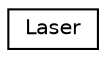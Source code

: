 digraph "Graphical Class Hierarchy"
{
 // LATEX_PDF_SIZE
  edge [fontname="Helvetica",fontsize="10",labelfontname="Helvetica",labelfontsize="10"];
  node [fontname="Helvetica",fontsize="10",shape=record];
  rankdir="LR";
  Node0 [label="Laser",height=0.2,width=0.4,color="black", fillcolor="white", style="filled",URL="$classLaser.html",tooltip="The Laser class. This class will iterate over all the satellites registered to the satelliteList and ..."];
}
